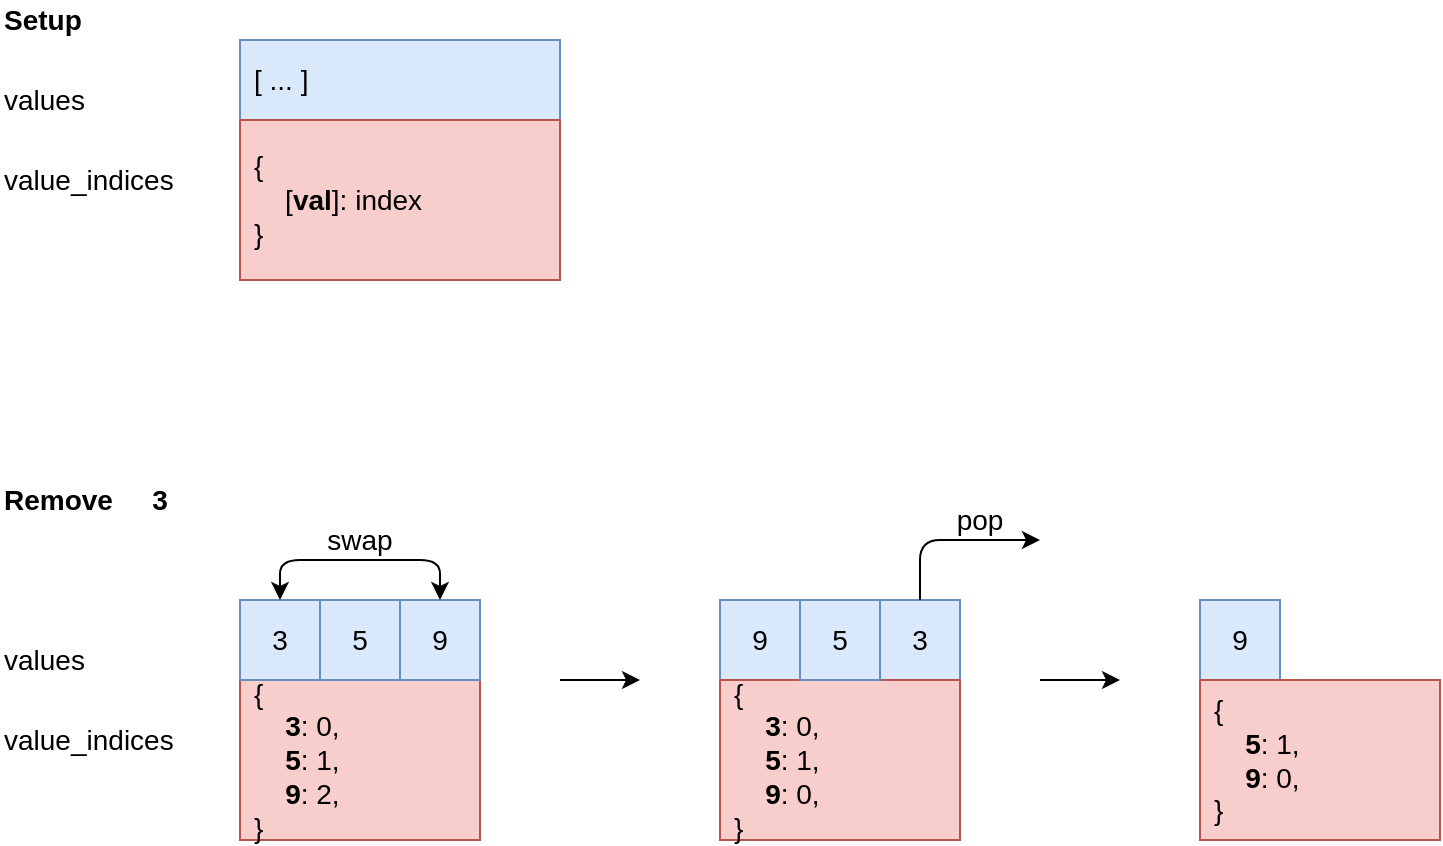 <mxfile version="14.8.4" type="device"><diagram id="t6yIJknGvKVIm92K0l1g" name="Page-1"><mxGraphModel dx="1422" dy="832" grid="1" gridSize="10" guides="1" tooltips="1" connect="1" arrows="1" fold="1" page="1" pageScale="1" pageWidth="850" pageHeight="1100" math="0" shadow="0"><root><mxCell id="0"/><mxCell id="1" parent="0"/><mxCell id="5XY3-catieQoo9R65ybs-1" value="values" style="text;html=1;strokeColor=none;fillColor=none;align=left;verticalAlign=middle;whiteSpace=wrap;rounded=0;fontSize=14;" vertex="1" parent="1"><mxGeometry x="40" y="100" width="80" height="20" as="geometry"/></mxCell><mxCell id="5XY3-catieQoo9R65ybs-2" value="value_indices" style="text;html=1;strokeColor=none;fillColor=none;align=left;verticalAlign=middle;whiteSpace=wrap;rounded=0;fontSize=14;" vertex="1" parent="1"><mxGeometry x="40" y="140" width="120" height="20" as="geometry"/></mxCell><mxCell id="5XY3-catieQoo9R65ybs-3" value="[ ... ]" style="text;html=1;strokeColor=#6c8ebf;fillColor=#dae8fc;align=left;verticalAlign=middle;whiteSpace=wrap;rounded=0;fontSize=14;spacingLeft=5;spacingRight=5;" vertex="1" parent="1"><mxGeometry x="160" y="80" width="160" height="40" as="geometry"/></mxCell><mxCell id="5XY3-catieQoo9R65ybs-4" value="{&lt;br&gt;&amp;nbsp; &amp;nbsp; [&lt;b&gt;val&lt;/b&gt;]: index&lt;br&gt;&lt;div&gt;&lt;span&gt;}&lt;/span&gt;&lt;/div&gt;" style="text;html=1;strokeColor=#b85450;fillColor=#f8cecc;align=left;verticalAlign=middle;whiteSpace=wrap;rounded=0;fontSize=14;spacingLeft=5;spacingRight=5;" vertex="1" parent="1"><mxGeometry x="160" y="120" width="160" height="80" as="geometry"/></mxCell><mxCell id="5XY3-catieQoo9R65ybs-6" value="Remove" style="text;html=1;strokeColor=none;fillColor=none;align=left;verticalAlign=middle;whiteSpace=wrap;rounded=0;fontSize=14;fontStyle=1" vertex="1" parent="1"><mxGeometry x="40" y="300" width="80" height="20" as="geometry"/></mxCell><mxCell id="5XY3-catieQoo9R65ybs-7" value="Setup" style="text;html=1;strokeColor=none;fillColor=none;align=left;verticalAlign=middle;whiteSpace=wrap;rounded=0;fontSize=14;fontStyle=1" vertex="1" parent="1"><mxGeometry x="40" y="60" width="80" height="20" as="geometry"/></mxCell><mxCell id="5XY3-catieQoo9R65ybs-8" value="values" style="text;html=1;strokeColor=none;fillColor=none;align=left;verticalAlign=middle;whiteSpace=wrap;rounded=0;fontSize=14;" vertex="1" parent="1"><mxGeometry x="40" y="380" width="80" height="20" as="geometry"/></mxCell><mxCell id="5XY3-catieQoo9R65ybs-9" value="value_indices" style="text;html=1;strokeColor=none;fillColor=none;align=left;verticalAlign=middle;whiteSpace=wrap;rounded=0;fontSize=14;" vertex="1" parent="1"><mxGeometry x="40" y="420" width="120" height="20" as="geometry"/></mxCell><mxCell id="5XY3-catieQoo9R65ybs-11" value="{&lt;br&gt;&amp;nbsp; &amp;nbsp; &lt;b&gt;3&lt;/b&gt;: 0,&lt;br&gt;&amp;nbsp; &amp;nbsp; &lt;b&gt;5&lt;/b&gt;: 1,&lt;br&gt;&amp;nbsp; &amp;nbsp; &lt;b&gt;9&lt;/b&gt;: 2,&lt;br&gt;&lt;div&gt;&lt;span&gt;}&lt;/span&gt;&lt;/div&gt;" style="text;html=1;align=left;verticalAlign=middle;whiteSpace=wrap;rounded=0;fontSize=14;fillColor=#f8cecc;strokeColor=#b85450;spacingLeft=5;spacingRight=5;" vertex="1" parent="1"><mxGeometry x="160" y="400" width="120" height="80" as="geometry"/></mxCell><mxCell id="5XY3-catieQoo9R65ybs-12" value="3" style="rounded=0;whiteSpace=wrap;html=1;fontSize=14;align=center;verticalAlign=middle;fillColor=#dae8fc;strokeColor=#6c8ebf;" vertex="1" parent="1"><mxGeometry x="160" y="360" width="40" height="40" as="geometry"/></mxCell><mxCell id="5XY3-catieQoo9R65ybs-13" value="9" style="rounded=0;whiteSpace=wrap;html=1;fontSize=14;align=center;verticalAlign=middle;fillColor=#dae8fc;strokeColor=#6c8ebf;" vertex="1" parent="1"><mxGeometry x="240" y="360" width="40" height="40" as="geometry"/></mxCell><mxCell id="5XY3-catieQoo9R65ybs-14" value="3" style="rounded=0;whiteSpace=wrap;html=1;fontSize=14;align=center;verticalAlign=middle;fillColor=#dae8fc;strokeColor=#6c8ebf;" vertex="1" parent="1"><mxGeometry x="480" y="360" width="40" height="40" as="geometry"/></mxCell><mxCell id="5XY3-catieQoo9R65ybs-15" value="9" style="rounded=0;whiteSpace=wrap;html=1;fontSize=14;align=center;verticalAlign=middle;fillColor=#dae8fc;strokeColor=#6c8ebf;" vertex="1" parent="1"><mxGeometry x="400" y="360" width="40" height="40" as="geometry"/></mxCell><mxCell id="5XY3-catieQoo9R65ybs-16" value="" style="endArrow=classic;startArrow=classic;html=1;fontSize=14;exitX=0.5;exitY=0;exitDx=0;exitDy=0;entryX=0.5;entryY=0;entryDx=0;entryDy=0;" edge="1" parent="1" source="5XY3-catieQoo9R65ybs-12" target="5XY3-catieQoo9R65ybs-13"><mxGeometry width="50" height="50" relative="1" as="geometry"><mxPoint x="600" y="550" as="sourcePoint"/><mxPoint x="360" y="370" as="targetPoint"/><Array as="points"><mxPoint x="180" y="340"/><mxPoint x="260" y="340"/></Array></mxGeometry></mxCell><mxCell id="5XY3-catieQoo9R65ybs-17" value="swap" style="text;html=1;strokeColor=none;fillColor=none;align=center;verticalAlign=middle;whiteSpace=wrap;rounded=0;fontSize=14;" vertex="1" parent="1"><mxGeometry x="200" y="320" width="40" height="20" as="geometry"/></mxCell><mxCell id="5XY3-catieQoo9R65ybs-18" value="" style="endArrow=classic;html=1;fontSize=14;" edge="1" parent="1"><mxGeometry width="50" height="50" relative="1" as="geometry"><mxPoint x="320" y="400" as="sourcePoint"/><mxPoint x="360" y="400" as="targetPoint"/></mxGeometry></mxCell><mxCell id="5XY3-catieQoo9R65ybs-19" value="{&lt;br&gt;&amp;nbsp; &amp;nbsp; &lt;b&gt;3&lt;/b&gt;: 0,&lt;br&gt;&amp;nbsp; &amp;nbsp; &lt;b&gt;5&lt;/b&gt;: 1,&lt;br&gt;&amp;nbsp; &amp;nbsp; &lt;b&gt;9&lt;/b&gt;: 0,&lt;br&gt;&lt;div&gt;&lt;span&gt;}&lt;/span&gt;&lt;/div&gt;" style="text;html=1;align=left;verticalAlign=middle;whiteSpace=wrap;rounded=0;fontSize=14;fillColor=#f8cecc;strokeColor=#b85450;spacingLeft=5;spacingRight=5;" vertex="1" parent="1"><mxGeometry x="400" y="400" width="120" height="80" as="geometry"/></mxCell><mxCell id="5XY3-catieQoo9R65ybs-20" value="3" style="text;html=1;strokeColor=none;fillColor=none;align=center;verticalAlign=middle;whiteSpace=wrap;rounded=0;fontSize=14;fontStyle=1" vertex="1" parent="1"><mxGeometry x="100" y="300" width="40" height="20" as="geometry"/></mxCell><mxCell id="5XY3-catieQoo9R65ybs-22" value="9" style="rounded=0;whiteSpace=wrap;html=1;fontSize=14;align=center;verticalAlign=middle;fillColor=#dae8fc;strokeColor=#6c8ebf;" vertex="1" parent="1"><mxGeometry x="640" y="360" width="40" height="40" as="geometry"/></mxCell><mxCell id="5XY3-catieQoo9R65ybs-23" value="" style="endArrow=classic;html=1;fontSize=14;" edge="1" parent="1"><mxGeometry width="50" height="50" relative="1" as="geometry"><mxPoint x="560" y="400" as="sourcePoint"/><mxPoint x="600" y="400" as="targetPoint"/></mxGeometry></mxCell><mxCell id="5XY3-catieQoo9R65ybs-24" value="{&lt;br&gt;&amp;nbsp; &amp;nbsp; &lt;b&gt;5&lt;/b&gt;: 1,&lt;br&gt;&amp;nbsp; &amp;nbsp; &lt;b&gt;9&lt;/b&gt;: 0,&lt;br&gt;&lt;div&gt;&lt;span&gt;}&lt;/span&gt;&lt;/div&gt;" style="text;html=1;align=left;verticalAlign=middle;whiteSpace=wrap;rounded=0;fontSize=14;fillColor=#f8cecc;strokeColor=#b85450;spacingLeft=5;spacingRight=5;" vertex="1" parent="1"><mxGeometry x="640" y="400" width="120" height="80" as="geometry"/></mxCell><mxCell id="5XY3-catieQoo9R65ybs-25" value="" style="endArrow=classic;html=1;fontSize=14;exitX=0.5;exitY=0;exitDx=0;exitDy=0;" edge="1" parent="1" source="5XY3-catieQoo9R65ybs-14"><mxGeometry width="50" height="50" relative="1" as="geometry"><mxPoint x="560" y="430" as="sourcePoint"/><mxPoint x="560" y="330" as="targetPoint"/><Array as="points"><mxPoint x="500" y="330"/></Array></mxGeometry></mxCell><mxCell id="5XY3-catieQoo9R65ybs-26" value="pop" style="text;html=1;strokeColor=none;fillColor=none;align=center;verticalAlign=middle;whiteSpace=wrap;rounded=0;fontSize=14;" vertex="1" parent="1"><mxGeometry x="510" y="310" width="40" height="20" as="geometry"/></mxCell><mxCell id="5XY3-catieQoo9R65ybs-27" value="5" style="rounded=0;whiteSpace=wrap;html=1;fontSize=14;align=center;verticalAlign=middle;fillColor=#dae8fc;strokeColor=#6c8ebf;" vertex="1" parent="1"><mxGeometry x="200" y="360" width="40" height="40" as="geometry"/></mxCell><mxCell id="5XY3-catieQoo9R65ybs-28" value="5" style="rounded=0;whiteSpace=wrap;html=1;fontSize=14;align=center;verticalAlign=middle;fillColor=#dae8fc;strokeColor=#6c8ebf;" vertex="1" parent="1"><mxGeometry x="440" y="360" width="40" height="40" as="geometry"/></mxCell></root></mxGraphModel></diagram></mxfile>